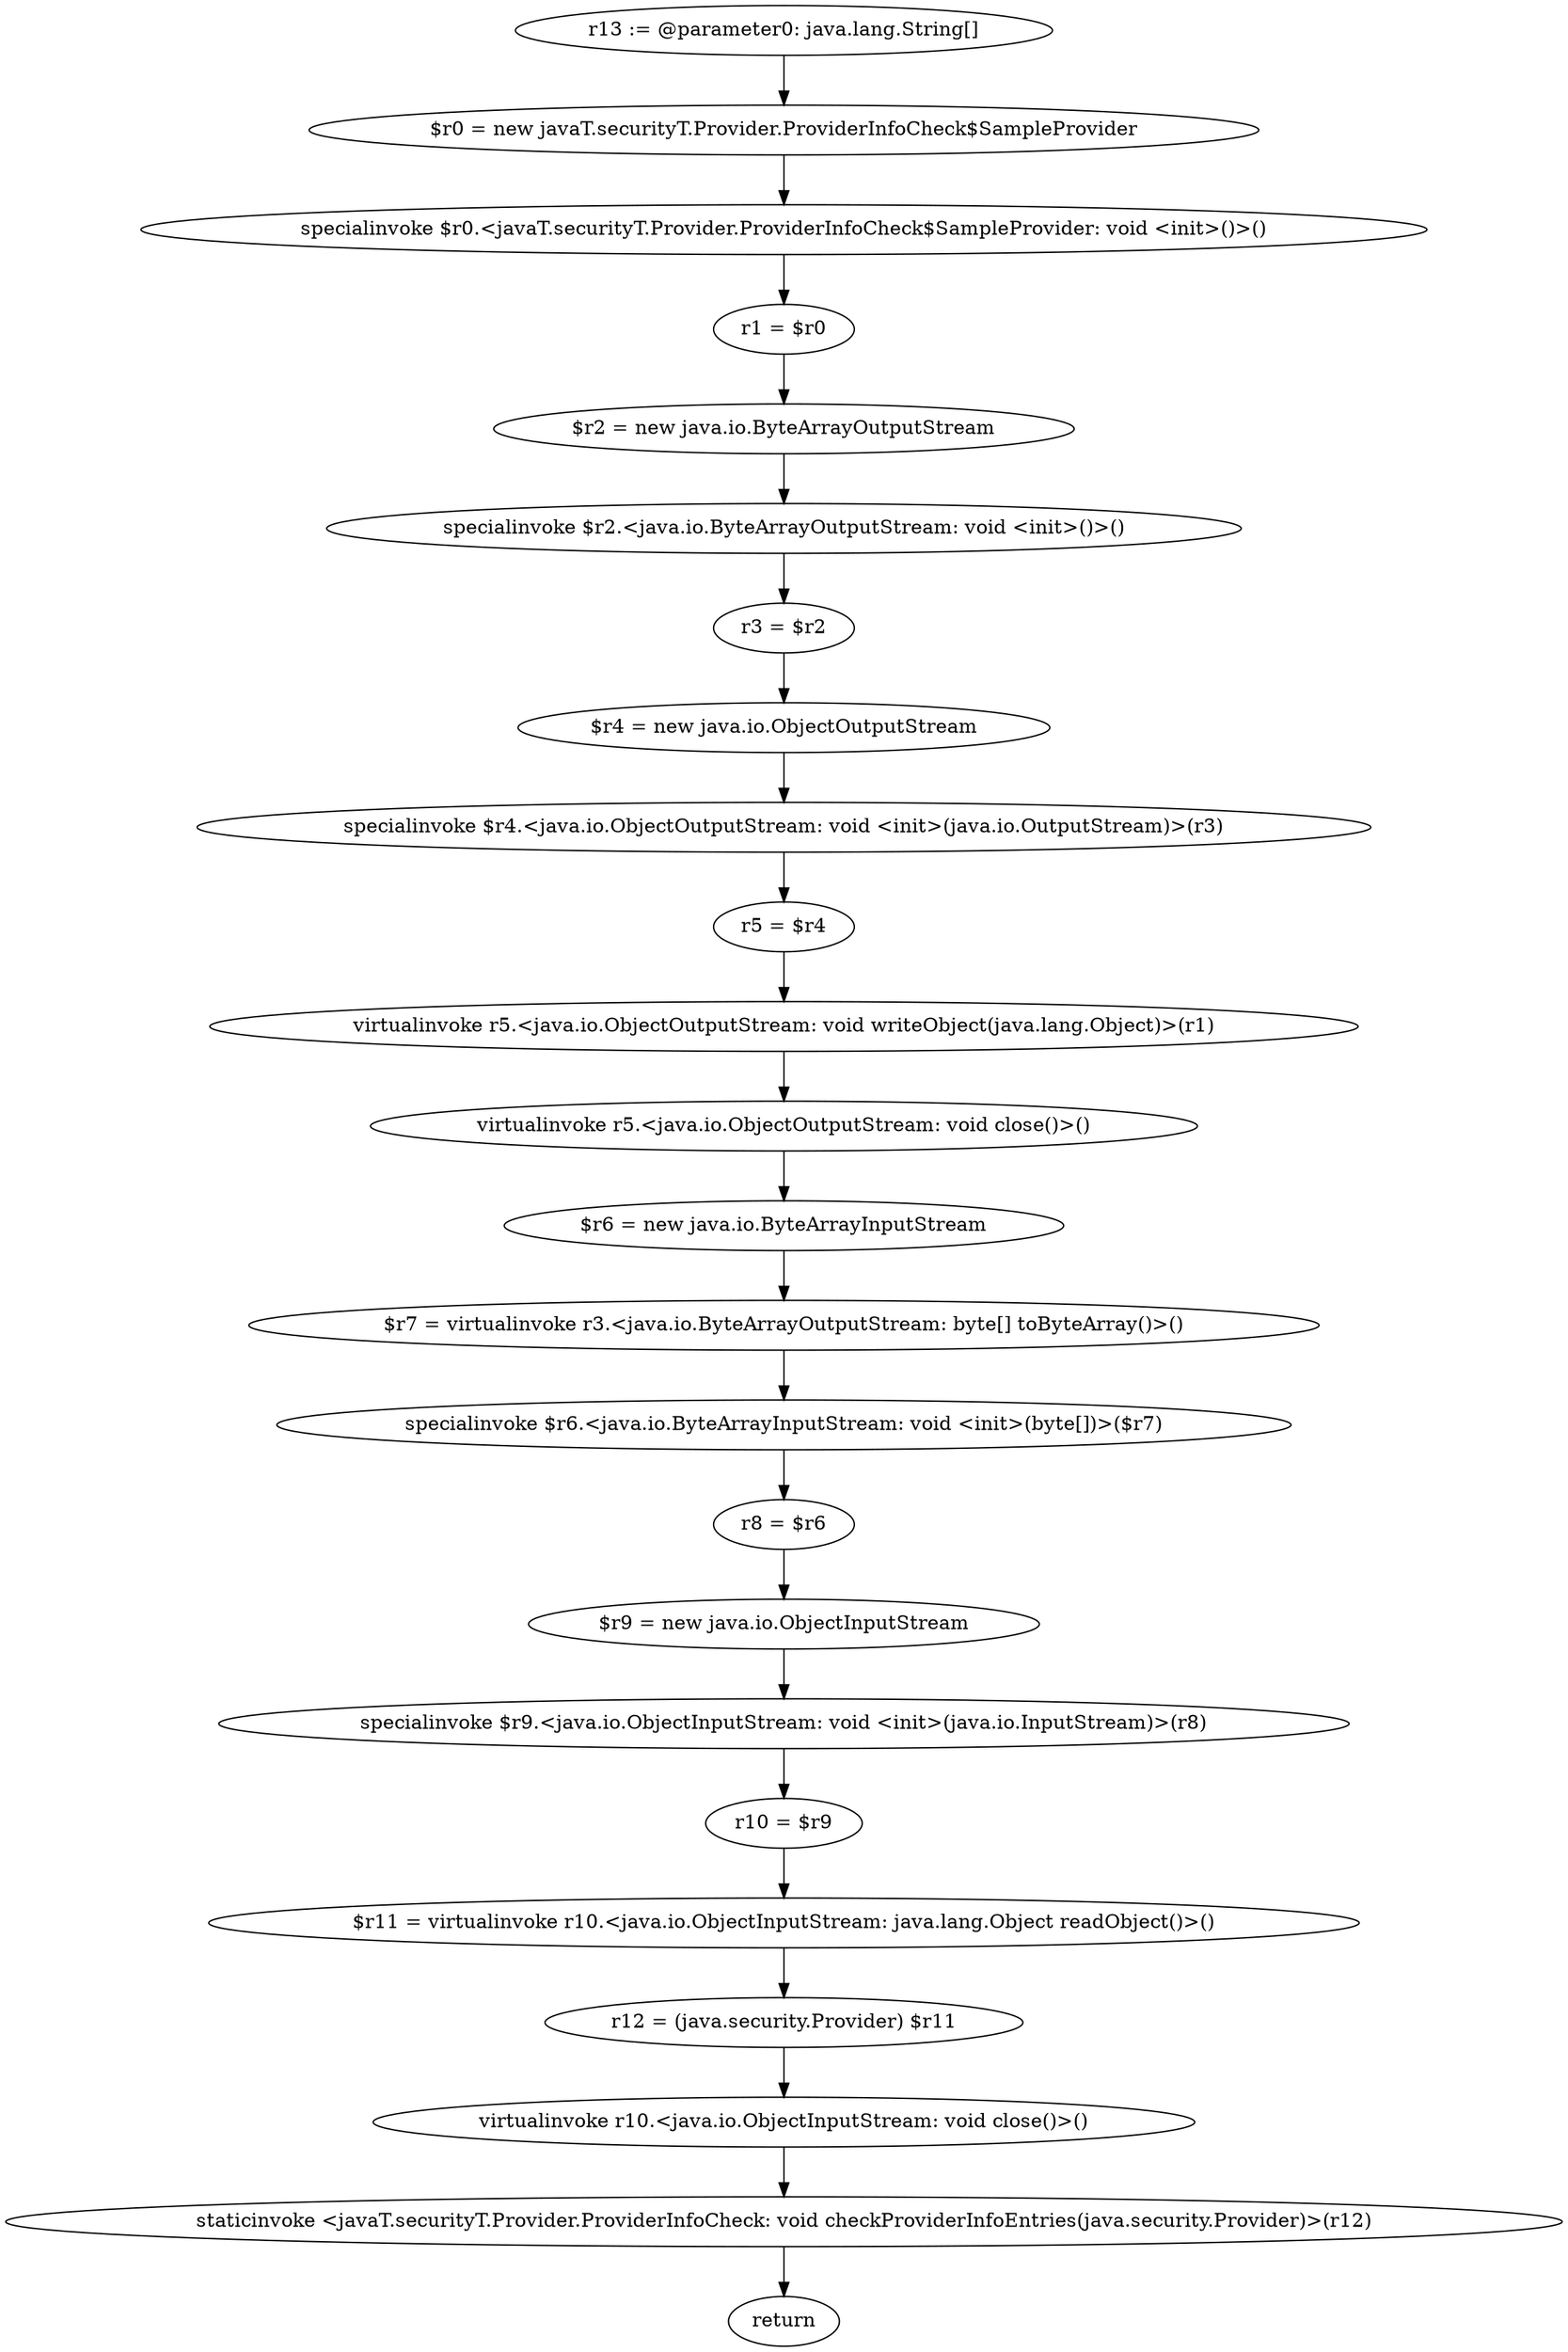 digraph "unitGraph" {
    "r13 := @parameter0: java.lang.String[]"
    "$r0 = new javaT.securityT.Provider.ProviderInfoCheck$SampleProvider"
    "specialinvoke $r0.<javaT.securityT.Provider.ProviderInfoCheck$SampleProvider: void <init>()>()"
    "r1 = $r0"
    "$r2 = new java.io.ByteArrayOutputStream"
    "specialinvoke $r2.<java.io.ByteArrayOutputStream: void <init>()>()"
    "r3 = $r2"
    "$r4 = new java.io.ObjectOutputStream"
    "specialinvoke $r4.<java.io.ObjectOutputStream: void <init>(java.io.OutputStream)>(r3)"
    "r5 = $r4"
    "virtualinvoke r5.<java.io.ObjectOutputStream: void writeObject(java.lang.Object)>(r1)"
    "virtualinvoke r5.<java.io.ObjectOutputStream: void close()>()"
    "$r6 = new java.io.ByteArrayInputStream"
    "$r7 = virtualinvoke r3.<java.io.ByteArrayOutputStream: byte[] toByteArray()>()"
    "specialinvoke $r6.<java.io.ByteArrayInputStream: void <init>(byte[])>($r7)"
    "r8 = $r6"
    "$r9 = new java.io.ObjectInputStream"
    "specialinvoke $r9.<java.io.ObjectInputStream: void <init>(java.io.InputStream)>(r8)"
    "r10 = $r9"
    "$r11 = virtualinvoke r10.<java.io.ObjectInputStream: java.lang.Object readObject()>()"
    "r12 = (java.security.Provider) $r11"
    "virtualinvoke r10.<java.io.ObjectInputStream: void close()>()"
    "staticinvoke <javaT.securityT.Provider.ProviderInfoCheck: void checkProviderInfoEntries(java.security.Provider)>(r12)"
    "return"
    "r13 := @parameter0: java.lang.String[]"->"$r0 = new javaT.securityT.Provider.ProviderInfoCheck$SampleProvider";
    "$r0 = new javaT.securityT.Provider.ProviderInfoCheck$SampleProvider"->"specialinvoke $r0.<javaT.securityT.Provider.ProviderInfoCheck$SampleProvider: void <init>()>()";
    "specialinvoke $r0.<javaT.securityT.Provider.ProviderInfoCheck$SampleProvider: void <init>()>()"->"r1 = $r0";
    "r1 = $r0"->"$r2 = new java.io.ByteArrayOutputStream";
    "$r2 = new java.io.ByteArrayOutputStream"->"specialinvoke $r2.<java.io.ByteArrayOutputStream: void <init>()>()";
    "specialinvoke $r2.<java.io.ByteArrayOutputStream: void <init>()>()"->"r3 = $r2";
    "r3 = $r2"->"$r4 = new java.io.ObjectOutputStream";
    "$r4 = new java.io.ObjectOutputStream"->"specialinvoke $r4.<java.io.ObjectOutputStream: void <init>(java.io.OutputStream)>(r3)";
    "specialinvoke $r4.<java.io.ObjectOutputStream: void <init>(java.io.OutputStream)>(r3)"->"r5 = $r4";
    "r5 = $r4"->"virtualinvoke r5.<java.io.ObjectOutputStream: void writeObject(java.lang.Object)>(r1)";
    "virtualinvoke r5.<java.io.ObjectOutputStream: void writeObject(java.lang.Object)>(r1)"->"virtualinvoke r5.<java.io.ObjectOutputStream: void close()>()";
    "virtualinvoke r5.<java.io.ObjectOutputStream: void close()>()"->"$r6 = new java.io.ByteArrayInputStream";
    "$r6 = new java.io.ByteArrayInputStream"->"$r7 = virtualinvoke r3.<java.io.ByteArrayOutputStream: byte[] toByteArray()>()";
    "$r7 = virtualinvoke r3.<java.io.ByteArrayOutputStream: byte[] toByteArray()>()"->"specialinvoke $r6.<java.io.ByteArrayInputStream: void <init>(byte[])>($r7)";
    "specialinvoke $r6.<java.io.ByteArrayInputStream: void <init>(byte[])>($r7)"->"r8 = $r6";
    "r8 = $r6"->"$r9 = new java.io.ObjectInputStream";
    "$r9 = new java.io.ObjectInputStream"->"specialinvoke $r9.<java.io.ObjectInputStream: void <init>(java.io.InputStream)>(r8)";
    "specialinvoke $r9.<java.io.ObjectInputStream: void <init>(java.io.InputStream)>(r8)"->"r10 = $r9";
    "r10 = $r9"->"$r11 = virtualinvoke r10.<java.io.ObjectInputStream: java.lang.Object readObject()>()";
    "$r11 = virtualinvoke r10.<java.io.ObjectInputStream: java.lang.Object readObject()>()"->"r12 = (java.security.Provider) $r11";
    "r12 = (java.security.Provider) $r11"->"virtualinvoke r10.<java.io.ObjectInputStream: void close()>()";
    "virtualinvoke r10.<java.io.ObjectInputStream: void close()>()"->"staticinvoke <javaT.securityT.Provider.ProviderInfoCheck: void checkProviderInfoEntries(java.security.Provider)>(r12)";
    "staticinvoke <javaT.securityT.Provider.ProviderInfoCheck: void checkProviderInfoEntries(java.security.Provider)>(r12)"->"return";
}
